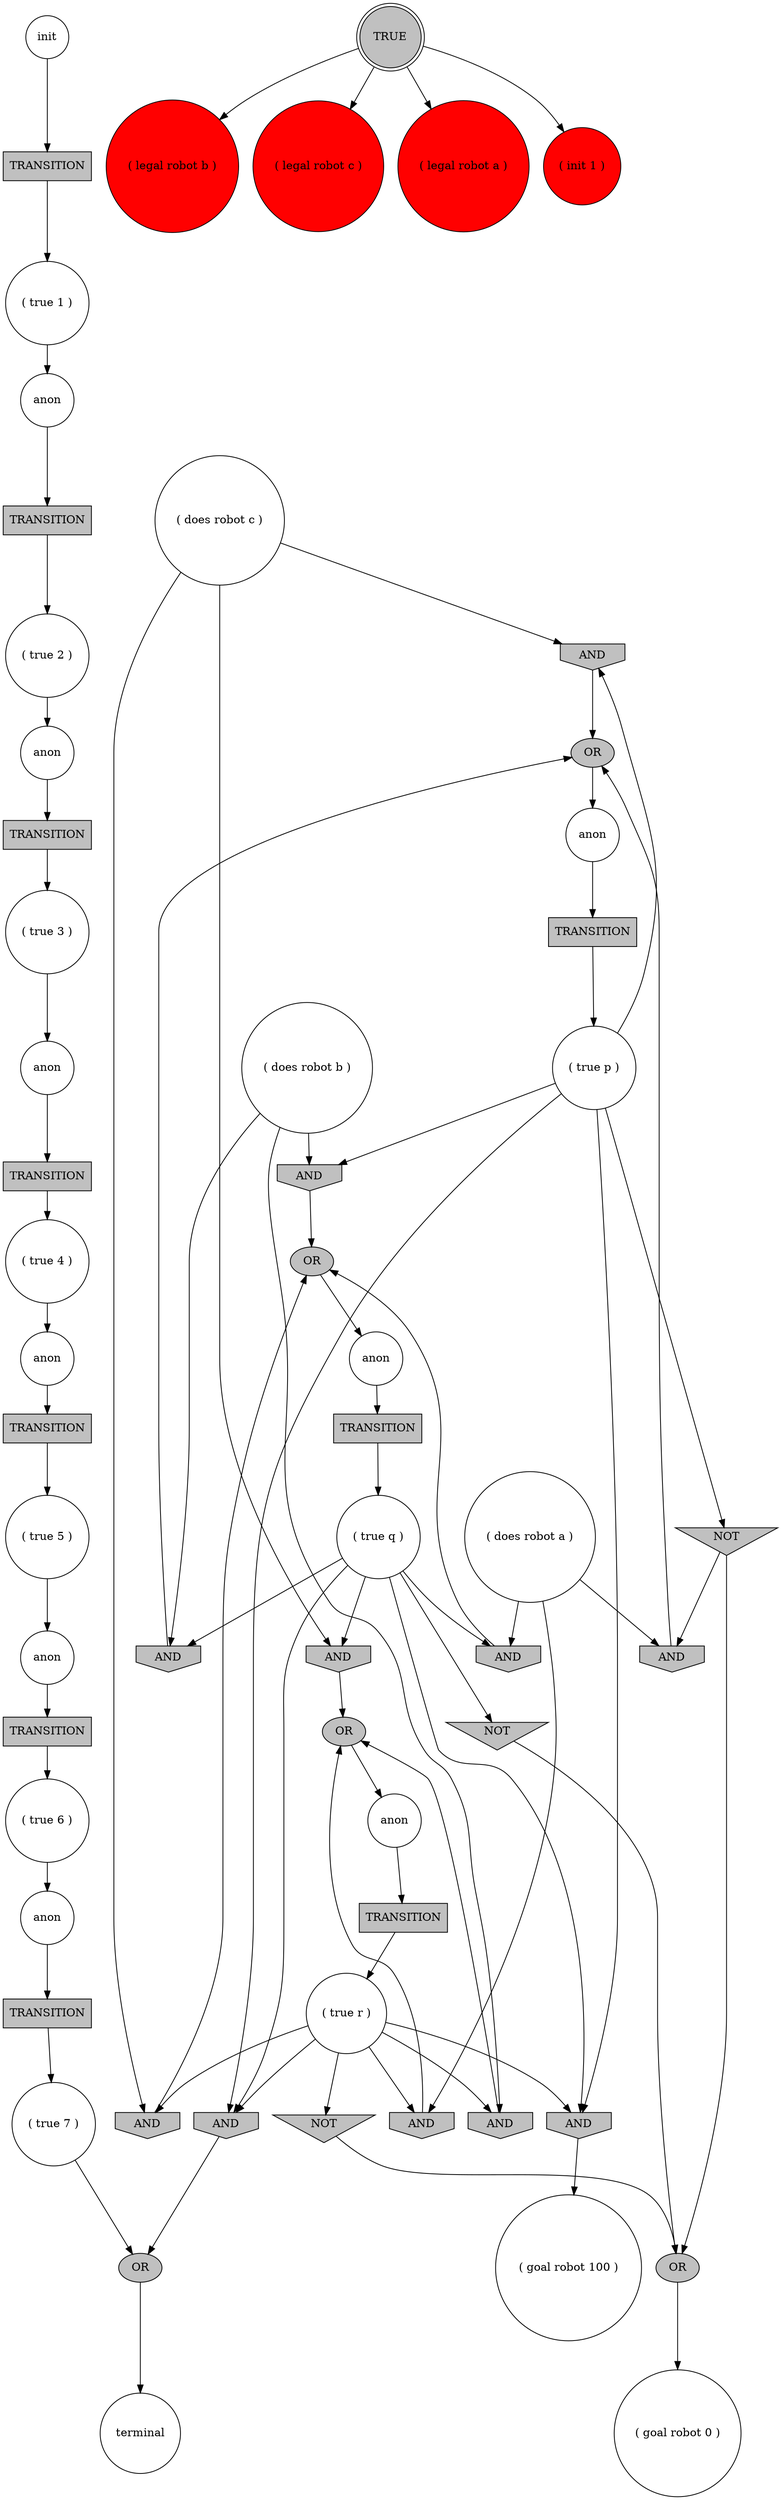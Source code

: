 digraph propNet
{
	"@2f2f222f"[shape=invhouse, style= filled, fillcolor=grey, label="AND"]; "@2f2f222f"->"@738524d3"; 
	"@3349c2ca"[shape=circle, style= filled, fillcolor=white, label="anon"]; "@3349c2ca"->"@642d43e0"; 
	"@39113c14"[shape=circle, style= filled, fillcolor=white, label="( goal robot 100 )"]; 
	"@68e3cce4"[shape=circle, style= filled, fillcolor=white, label="anon"]; "@68e3cce4"->"@2985a3c8"; 
	"@5ff7cef0"[shape=box, style= filled, fillcolor=grey, label="TRANSITION"]; "@5ff7cef0"->"@6f45b4a6"; 
	"@3a049e0f"[shape=invhouse, style= filled, fillcolor=grey, label="AND"]; "@3a049e0f"->"@76f9bf8e"; 
	"@31eeace2"[shape=invhouse, style= filled, fillcolor=grey, label="AND"]; "@31eeace2"->"@76f9bf8e"; 
	"@574893c4"[shape=invtriangle, style= filled, fillcolor=grey, label="NOT"]; "@574893c4"->"@12d11d9a"; 
	"@3e80098c"[shape=ellipse, style= filled, fillcolor=grey, label="OR"]; "@3e80098c"->"@737cb2c8"; 
	"@3a2e6ac"[shape=invhouse, style= filled, fillcolor=grey, label="AND"]; "@3a2e6ac"->"@3e80098c"; 
	"@3211411f"[shape=invhouse, style= filled, fillcolor=grey, label="AND"]; "@3211411f"->"@48a71a58"; 
	"@399d509"[shape=circle, style= filled, fillcolor=white, label="anon"]; "@399d509"->"@279982fa"; 
	"@602c4fbe"[shape=circle, style= filled, fillcolor=white, label="( true 3 )"]; "@602c4fbe"->"@2427fb5c"; 
	"@1c63e970"[shape=circle, style= filled, fillcolor=white, label="( does robot a )"]; "@1c63e970"->"@3a049e0f"; "@1c63e970"->"@d72f0ae"; "@1c63e970"->"@3d64018"; 
	"@11f8dceb"[shape=circle, style= filled, fillcolor=white, label="( true 6 )"]; "@11f8dceb"->"@3349c2ca"; 
	"@77f964e1"[shape=box, style= filled, fillcolor=grey, label="TRANSITION"]; "@77f964e1"->"@9eff783"; 
	"@653b60a2"[shape=circle, style= filled, fillcolor=white, label="anon"]; "@653b60a2"->"@73660235"; 
	"@40cce556"[shape=circle, style= filled, fillcolor=red, label="( legal robot b )"]; 
	"@2d1de480"[shape=circle, style= filled, fillcolor=white, label="( true p )"]; "@2d1de480"->"@2f2f222f"; "@2d1de480"->"@1f32fc91"; "@2d1de480"->"@467b6f50"; "@2d1de480"->"@3211411f"; "@2d1de480"->"@687c4a63"; 
	"@687c4a63"[shape=invtriangle, style= filled, fillcolor=grey, label="NOT"]; "@687c4a63"->"@12d11d9a"; "@687c4a63"->"@d72f0ae"; 
	"@4a081329"[shape=circle, style= filled, fillcolor=white, label="( true 2 )"]; "@4a081329"->"@399d509"; 
	"@b257c04"[shape=circle, style= filled, fillcolor=white, label="init"]; "@b257c04"->"@2c1ebb5e"; 
	"@1f32fc91"[shape=invhouse, style= filled, fillcolor=grey, label="AND"]; "@1f32fc91"->"@39113c14"; 
	"@467b6f50"[shape=invhouse, style= filled, fillcolor=grey, label="AND"]; "@467b6f50"->"@3e80098c"; 
	"@6e20a80e"[shape=circle, style= filled, fillcolor=white, label="terminal"]; 
	"@313be994"[shape=circle, style= filled, fillcolor=white, label="anon"]; "@313be994"->"@618570eb"; 
	"@22d924e9"[shape=circle, style= filled, fillcolor=white, label="( true r )"]; "@22d924e9"->"@1f32fc91"; "@22d924e9"->"@1a0123d6"; "@22d924e9"->"@3a049e0f"; "@22d924e9"->"@31eeace2"; "@22d924e9"->"@3211411f"; "@22d924e9"->"@3a2e6ac"; 
	"@737cb2c8"[shape=circle, style= filled, fillcolor=white, label="anon"]; "@737cb2c8"->"@5ff7cef0"; 
	"@802a36"[shape=doublecircle, style= filled, fillcolor=grey, label="TRUE"]; "@802a36"->"@5b42ec12"; "@802a36"->"@40cce556"; "@802a36"->"@2bc748f8"; "@802a36"->"@411cb6e3"; 
	"@58cfea74"[shape=box, style= filled, fillcolor=grey, label="TRANSITION"]; "@58cfea74"->"@3fdac008"; 
	"@7383a9bd"[shape=circle, style= filled, fillcolor=white, label="( true 7 )"]; "@7383a9bd"->"@48a71a58"; 
	"@2bc748f8"[shape=circle, style= filled, fillcolor=red, label="( legal robot a )"]; 
	"@2c1ebb5e"[shape=box, style= filled, fillcolor=grey, label="TRANSITION"]; "@2c1ebb5e"->"@731ea767"; 
	"@12d11d9a"[shape=ellipse, style= filled, fillcolor=grey, label="OR"]; "@12d11d9a"->"@7563df84"; 
	"@5402f0d"[shape=circle, style= filled, fillcolor=white, label="( does robot b )"]; "@5402f0d"->"@1fad4bd6"; "@5402f0d"->"@467b6f50"; "@5402f0d"->"@31eeace2"; 
	"@642d43e0"[shape=box, style= filled, fillcolor=grey, label="TRANSITION"]; "@642d43e0"->"@7383a9bd"; 
	"@2985a3c8"[shape=box, style= filled, fillcolor=grey, label="TRANSITION"]; "@2985a3c8"->"@2d1de480"; 
	"@5a292fe7"[shape=circle, style= filled, fillcolor=white, label="( does robot c )"]; "@5a292fe7"->"@2f2f222f"; "@5a292fe7"->"@4bda74af"; "@5a292fe7"->"@3a2e6ac"; 
	"@3d64018"[shape=invhouse, style= filled, fillcolor=grey, label="AND"]; "@3d64018"->"@3e80098c"; 
	"@5b42ec12"[shape=circle, style= filled, fillcolor=red, label="( legal robot c )"]; 
	"@3fdac008"[shape=circle, style= filled, fillcolor=white, label="( true 4 )"]; "@3fdac008"->"@168c5077"; 
	"@73660235"[shape=box, style= filled, fillcolor=grey, label="TRANSITION"]; "@73660235"->"@11f8dceb"; 
	"@738524d3"[shape=ellipse, style= filled, fillcolor=grey, label="OR"]; "@738524d3"->"@68e3cce4"; 
	"@1a0123d6"[shape=invtriangle, style= filled, fillcolor=grey, label="NOT"]; "@1a0123d6"->"@12d11d9a"; 
	"@d72f0ae"[shape=invhouse, style= filled, fillcolor=grey, label="AND"]; "@d72f0ae"->"@738524d3"; 
	"@1287d2e7"[shape=box, style= filled, fillcolor=grey, label="TRANSITION"]; "@1287d2e7"->"@22d924e9"; 
	"@6f45b4a6"[shape=circle, style= filled, fillcolor=white, label="( true q )"]; "@6f45b4a6"->"@1f32fc91"; "@6f45b4a6"->"@4bda74af"; "@6f45b4a6"->"@1fad4bd6"; "@6f45b4a6"->"@574893c4"; "@6f45b4a6"->"@3211411f"; "@6f45b4a6"->"@3d64018"; 
	"@279982fa"[shape=box, style= filled, fillcolor=grey, label="TRANSITION"]; "@279982fa"->"@602c4fbe"; 
	"@7563df84"[shape=circle, style= filled, fillcolor=white, label="( goal robot 0 )"]; 
	"@9eff783"[shape=circle, style= filled, fillcolor=white, label="( true 5 )"]; "@9eff783"->"@653b60a2"; 
	"@18e09f8c"[shape=circle, style= filled, fillcolor=white, label="anon"]; "@18e09f8c"->"@1287d2e7"; 
	"@618570eb"[shape=box, style= filled, fillcolor=grey, label="TRANSITION"]; "@618570eb"->"@4a081329"; 
	"@4bda74af"[shape=invhouse, style= filled, fillcolor=grey, label="AND"]; "@4bda74af"->"@76f9bf8e"; 
	"@76f9bf8e"[shape=ellipse, style= filled, fillcolor=grey, label="OR"]; "@76f9bf8e"->"@18e09f8c"; 
	"@731ea767"[shape=circle, style= filled, fillcolor=white, label="( true 1 )"]; "@731ea767"->"@313be994"; 
	"@168c5077"[shape=circle, style= filled, fillcolor=white, label="anon"]; "@168c5077"->"@77f964e1"; 
	"@2427fb5c"[shape=circle, style= filled, fillcolor=white, label="anon"]; "@2427fb5c"->"@58cfea74"; 
	"@1fad4bd6"[shape=invhouse, style= filled, fillcolor=grey, label="AND"]; "@1fad4bd6"->"@738524d3"; 
	"@48a71a58"[shape=ellipse, style= filled, fillcolor=grey, label="OR"]; "@48a71a58"->"@6e20a80e"; 
	"@411cb6e3"[shape=circle, style= filled, fillcolor=red, label="( init 1 )"]; 
}